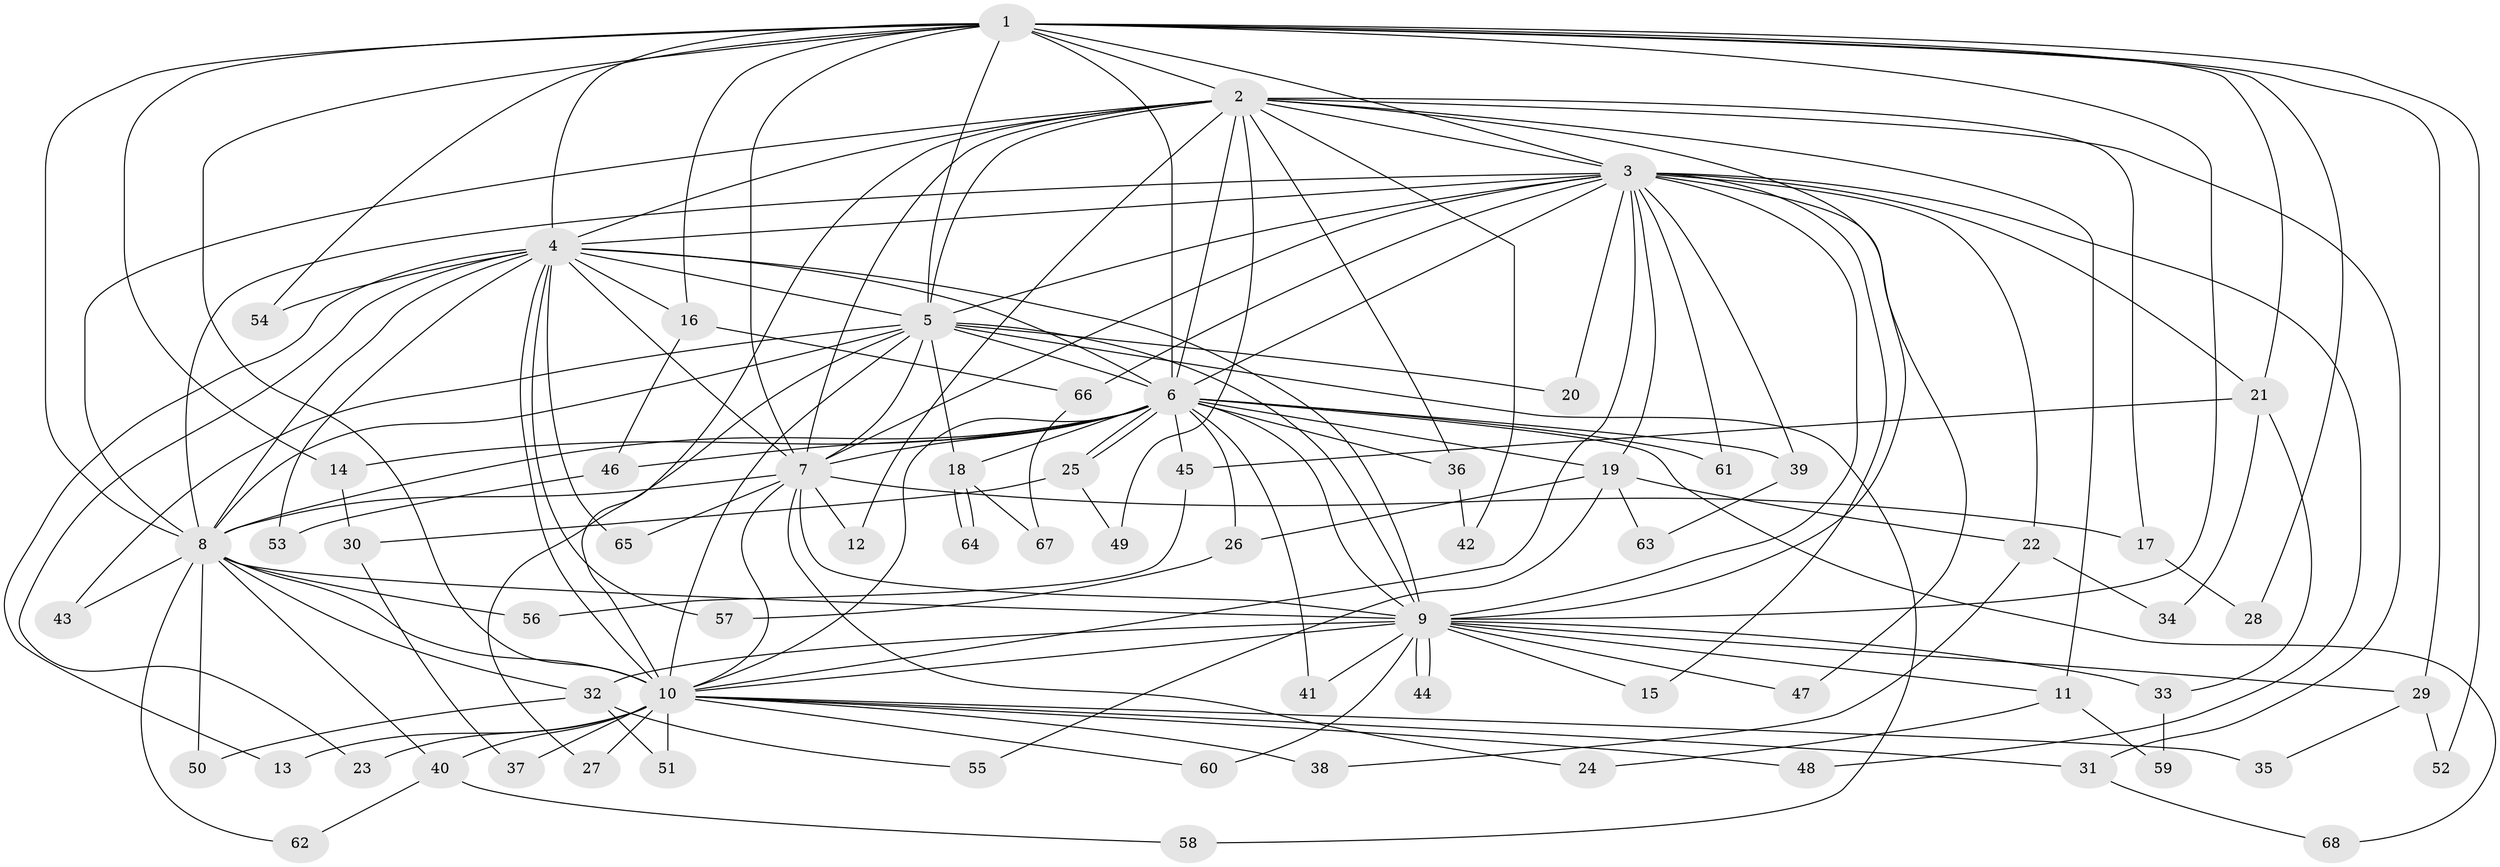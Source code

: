 // Generated by graph-tools (version 1.1) at 2025/34/03/09/25 02:34:42]
// undirected, 68 vertices, 161 edges
graph export_dot {
graph [start="1"]
  node [color=gray90,style=filled];
  1;
  2;
  3;
  4;
  5;
  6;
  7;
  8;
  9;
  10;
  11;
  12;
  13;
  14;
  15;
  16;
  17;
  18;
  19;
  20;
  21;
  22;
  23;
  24;
  25;
  26;
  27;
  28;
  29;
  30;
  31;
  32;
  33;
  34;
  35;
  36;
  37;
  38;
  39;
  40;
  41;
  42;
  43;
  44;
  45;
  46;
  47;
  48;
  49;
  50;
  51;
  52;
  53;
  54;
  55;
  56;
  57;
  58;
  59;
  60;
  61;
  62;
  63;
  64;
  65;
  66;
  67;
  68;
  1 -- 2;
  1 -- 3;
  1 -- 4;
  1 -- 5;
  1 -- 6;
  1 -- 7;
  1 -- 8;
  1 -- 9;
  1 -- 10;
  1 -- 14;
  1 -- 16;
  1 -- 21;
  1 -- 28;
  1 -- 29;
  1 -- 52;
  1 -- 54;
  2 -- 3;
  2 -- 4;
  2 -- 5;
  2 -- 6;
  2 -- 7;
  2 -- 8;
  2 -- 9;
  2 -- 10;
  2 -- 11;
  2 -- 12;
  2 -- 17;
  2 -- 31;
  2 -- 36;
  2 -- 42;
  2 -- 49;
  3 -- 4;
  3 -- 5;
  3 -- 6;
  3 -- 7;
  3 -- 8;
  3 -- 9;
  3 -- 10;
  3 -- 15;
  3 -- 19;
  3 -- 20;
  3 -- 21;
  3 -- 22;
  3 -- 39;
  3 -- 47;
  3 -- 48;
  3 -- 61;
  3 -- 66;
  4 -- 5;
  4 -- 6;
  4 -- 7;
  4 -- 8;
  4 -- 9;
  4 -- 10;
  4 -- 13;
  4 -- 16;
  4 -- 23;
  4 -- 53;
  4 -- 54;
  4 -- 57;
  4 -- 65;
  5 -- 6;
  5 -- 7;
  5 -- 8;
  5 -- 9;
  5 -- 10;
  5 -- 18;
  5 -- 20;
  5 -- 27;
  5 -- 43;
  5 -- 58;
  6 -- 7;
  6 -- 8;
  6 -- 9;
  6 -- 10;
  6 -- 14;
  6 -- 18;
  6 -- 19;
  6 -- 25;
  6 -- 25;
  6 -- 26;
  6 -- 36;
  6 -- 39;
  6 -- 41;
  6 -- 45;
  6 -- 46;
  6 -- 61;
  6 -- 68;
  7 -- 8;
  7 -- 9;
  7 -- 10;
  7 -- 12;
  7 -- 17;
  7 -- 24;
  7 -- 65;
  8 -- 9;
  8 -- 10;
  8 -- 32;
  8 -- 40;
  8 -- 43;
  8 -- 50;
  8 -- 56;
  8 -- 62;
  9 -- 10;
  9 -- 11;
  9 -- 15;
  9 -- 29;
  9 -- 32;
  9 -- 33;
  9 -- 41;
  9 -- 44;
  9 -- 44;
  9 -- 47;
  9 -- 60;
  10 -- 13;
  10 -- 23;
  10 -- 27;
  10 -- 31;
  10 -- 35;
  10 -- 37;
  10 -- 38;
  10 -- 40;
  10 -- 48;
  10 -- 51;
  10 -- 60;
  11 -- 24;
  11 -- 59;
  14 -- 30;
  16 -- 46;
  16 -- 66;
  17 -- 28;
  18 -- 64;
  18 -- 64;
  18 -- 67;
  19 -- 22;
  19 -- 26;
  19 -- 55;
  19 -- 63;
  21 -- 33;
  21 -- 34;
  21 -- 45;
  22 -- 34;
  22 -- 38;
  25 -- 30;
  25 -- 49;
  26 -- 57;
  29 -- 35;
  29 -- 52;
  30 -- 37;
  31 -- 68;
  32 -- 50;
  32 -- 51;
  32 -- 55;
  33 -- 59;
  36 -- 42;
  39 -- 63;
  40 -- 58;
  40 -- 62;
  45 -- 56;
  46 -- 53;
  66 -- 67;
}
